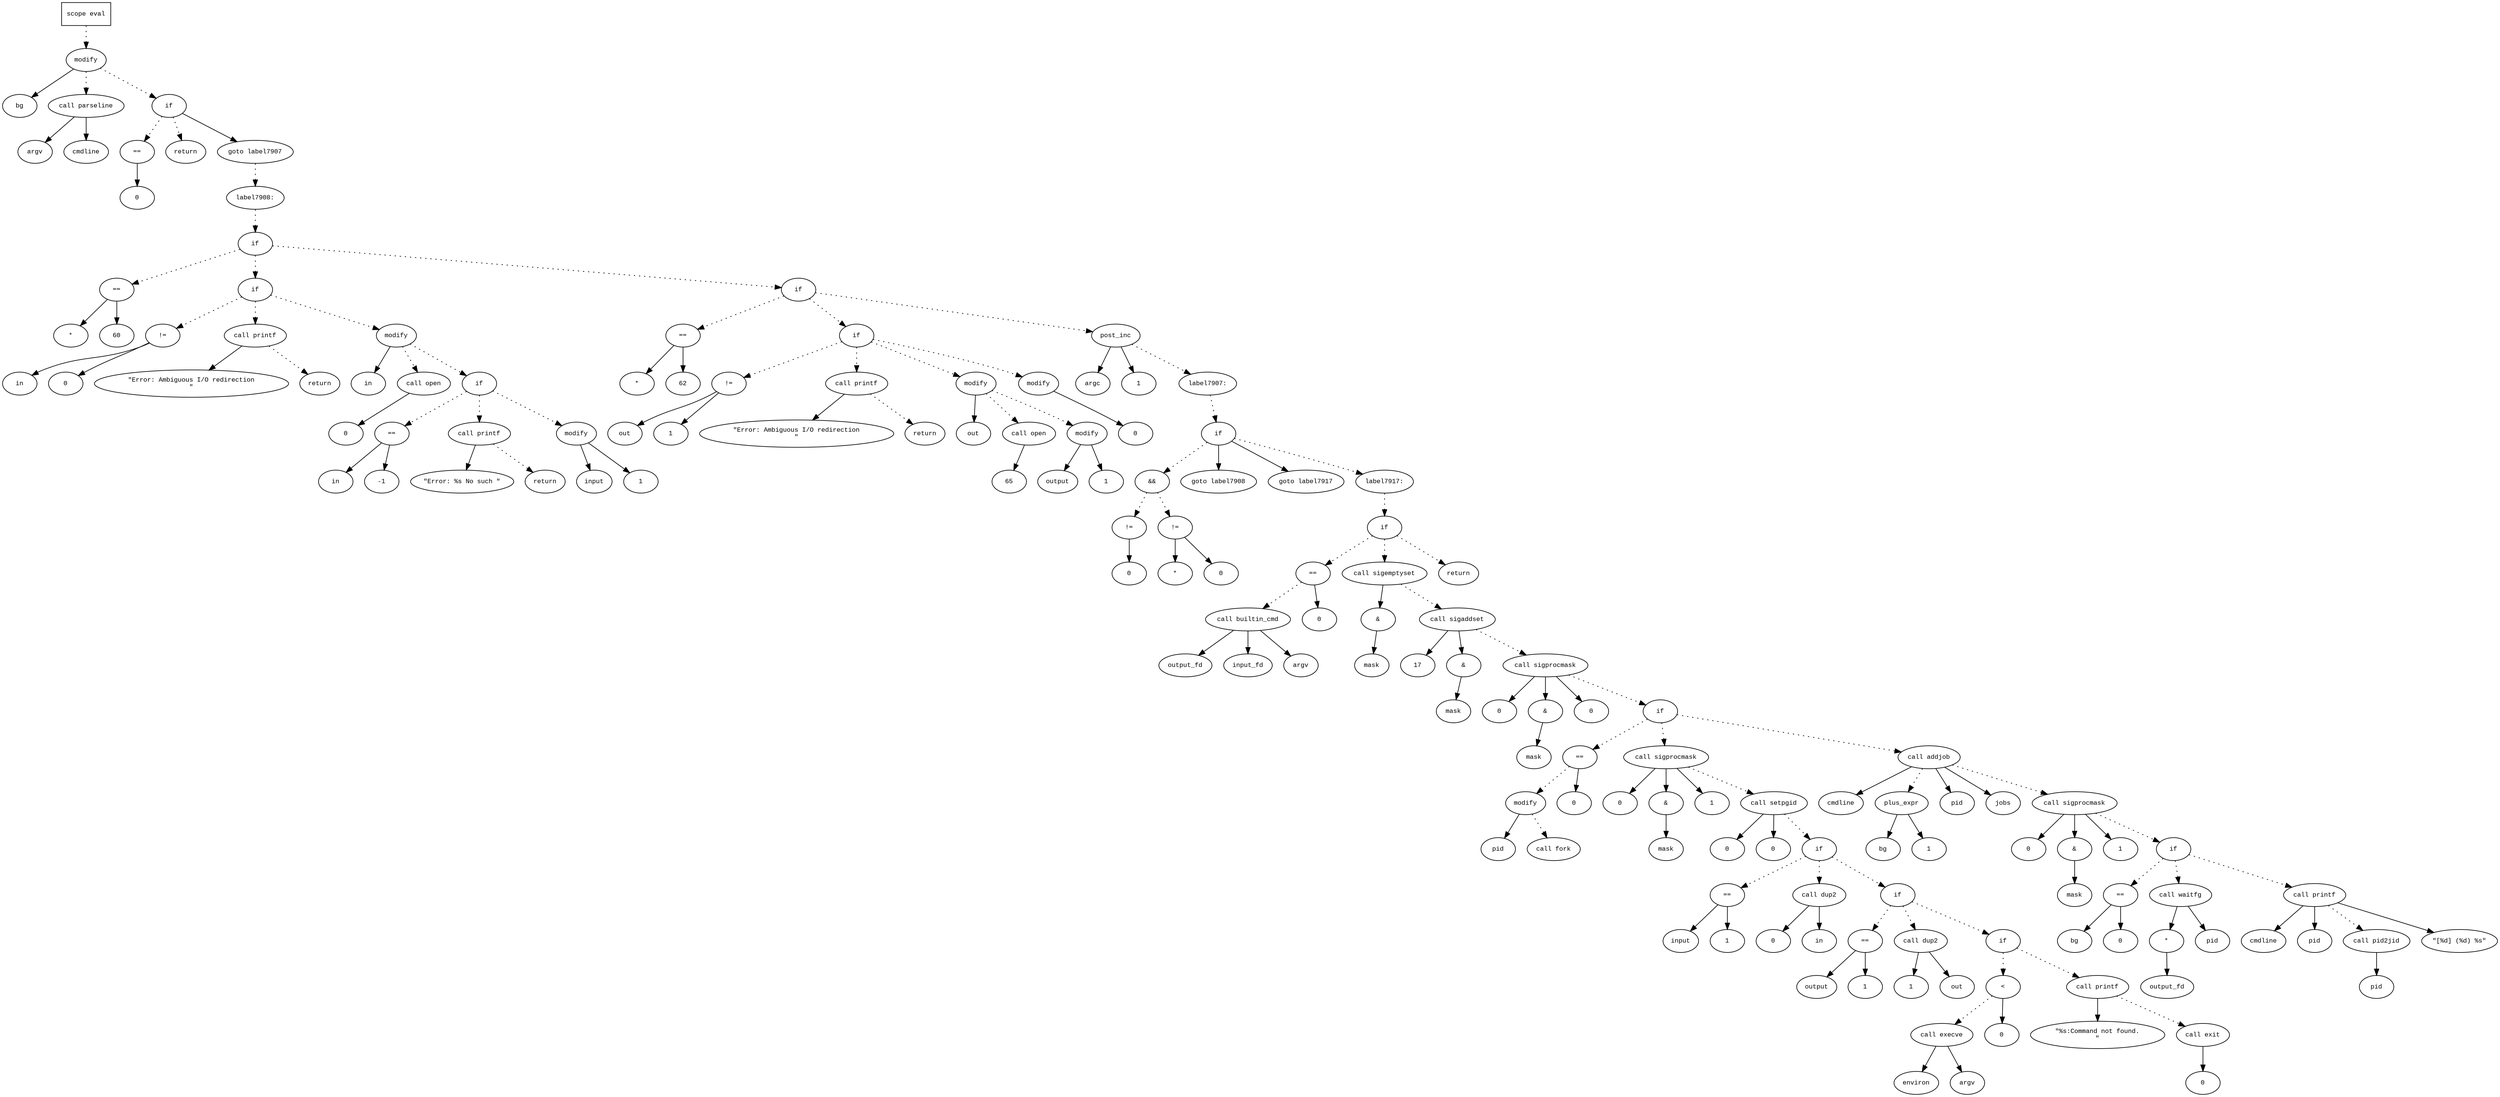 digraph AST {
  graph [fontname="Times New Roman",fontsize=10];
  node  [fontname="Courier New",fontsize=10];
  edge  [fontname="Times New Roman",fontsize=10];

  node1 [label="scope eval",shape=box];
  node2 [label="modify",shape=ellipse];
  node3 [label="bg",shape=ellipse];
  node2 -> node3;
  node4 [label="call parseline",shape=ellipse];
  node5 [label="argv",shape=ellipse];
  node4 -> node5;
  node6 [label="cmdline",shape=ellipse];
  node4 -> node6;
  node2 -> node4 [style=dotted];
  node1 -> node2 [style=dotted];
  node7 [label="if",shape=ellipse];
  node2 -> node7 [style=dotted];
  node8 [label="==",shape=ellipse];
  node9 [label="0",shape=ellipse];
  node8 -> node9;
  node7 -> node8 [style=dotted];
  node10 [label="return",shape=ellipse];
  node7 -> node10 [style=dotted];
  node11 [label="goto label7907",shape=ellipse];
  node7 -> node11;
  node12 [label="label7908:",shape=ellipse];
  node11 -> node12 [style=dotted];
  node13 [label="if",shape=ellipse];
  node12 -> node13 [style=dotted];
  node14 [label="==",shape=ellipse];
  node15 [label="*",shape=ellipse];
  node14 -> node15;
  node16 [label="60",shape=ellipse];
  node14 -> node16;
  node13 -> node14 [style=dotted];
  node17 [label="if",shape=ellipse];
  node13 -> node17 [style=dotted];
  node18 [label="!=",shape=ellipse];
  node19 [label="in",shape=ellipse];
  node18 -> node19;
  node20 [label="0",shape=ellipse];
  node18 -> node20;
  node17 -> node18 [style=dotted];
  node21 [label="call printf",shape=ellipse];
  node22 [label="\"Error: Ambiguous I/O redirection
\"",shape=ellipse];
  node21 -> node22;
  node17 -> node21 [style=dotted];
  node23 [label="return",shape=ellipse];
  node21 -> node23 [style=dotted];
  node24 [label="modify",shape=ellipse];
  node25 [label="in",shape=ellipse];
  node24 -> node25;
  node26 [label="call open",shape=ellipse];
  node27 [label="0",shape=ellipse];
  node26 -> node27;
  node24 -> node26 [style=dotted];
  node17 -> node24 [style=dotted];
  node28 [label="if",shape=ellipse];
  node24 -> node28 [style=dotted];
  node29 [label="==",shape=ellipse];
  node30 [label="in",shape=ellipse];
  node29 -> node30;
  node31 [label="-1",shape=ellipse];
  node29 -> node31;
  node28 -> node29 [style=dotted];
  node32 [label="call printf",shape=ellipse];
  node33 [label="\"Error: %s No such \"",shape=ellipse];
  node32 -> node33;
  node28 -> node32 [style=dotted];
  node34 [label="return",shape=ellipse];
  node32 -> node34 [style=dotted];
  node35 [label="modify",shape=ellipse];
  node36 [label="input",shape=ellipse];
  node35 -> node36;
  node37 [label="1",shape=ellipse];
  node35 -> node37;
  node28 -> node35 [style=dotted];
  node38 [label="if",shape=ellipse];
  node13 -> node38 [style=dotted];
  node39 [label="==",shape=ellipse];
  node40 [label="*",shape=ellipse];
  node39 -> node40;
  node41 [label="62",shape=ellipse];
  node39 -> node41;
  node38 -> node39 [style=dotted];
  node42 [label="if",shape=ellipse];
  node38 -> node42 [style=dotted];
  node43 [label="!=",shape=ellipse];
  node44 [label="out",shape=ellipse];
  node43 -> node44;
  node45 [label="1",shape=ellipse];
  node43 -> node45;
  node42 -> node43 [style=dotted];
  node46 [label="call printf",shape=ellipse];
  node47 [label="\"Error: Ambiguous I/O redirection
\"",shape=ellipse];
  node46 -> node47;
  node42 -> node46 [style=dotted];
  node48 [label="return",shape=ellipse];
  node46 -> node48 [style=dotted];
  node49 [label="modify",shape=ellipse];
  node50 [label="out",shape=ellipse];
  node49 -> node50;
  node51 [label="call open",shape=ellipse];
  node52 [label="65",shape=ellipse];
  node51 -> node52;
  node49 -> node51 [style=dotted];
  node42 -> node49 [style=dotted];
  node53 [label="modify",shape=ellipse];
  node54 [label="output",shape=ellipse];
  node53 -> node54;
  node55 [label="1",shape=ellipse];
  node53 -> node55;
  node49 -> node53 [style=dotted];
  node56 [label="modify",shape=ellipse];
  node57 [label="0",shape=ellipse];
  node56 -> node57;
  node42 -> node56 [style=dotted];
  node58 [label="post_inc",shape=ellipse];
  node59 [label="argc",shape=ellipse];
  node58 -> node59;
  node60 [label="1",shape=ellipse];
  node58 -> node60;
  node38 -> node58 [style=dotted];
  node61 [label="label7907:",shape=ellipse];
  node58 -> node61 [style=dotted];
  node62 [label="if",shape=ellipse];
  node61 -> node62 [style=dotted];
  node63 [label="&&",shape=ellipse];
  node64 [label="!=",shape=ellipse];
  node65 [label="0",shape=ellipse];
  node64 -> node65;
  node63 -> node64 [style=dotted];
  node66 [label="!=",shape=ellipse];
  node67 [label="*",shape=ellipse];
  node66 -> node67;
  node68 [label="0",shape=ellipse];
  node66 -> node68;
  node63 -> node66 [style=dotted];
  node62 -> node63 [style=dotted];
  node69 [label="goto label7908",shape=ellipse];
  node62 -> node69;
  node70 [label="goto label7917",shape=ellipse];
  node62 -> node70;
  node71 [label="label7917:",shape=ellipse];
  node62 -> node71 [style=dotted];
  node72 [label="if",shape=ellipse];
  node71 -> node72 [style=dotted];
  node73 [label="==",shape=ellipse];
  node74 [label="call builtin_cmd",shape=ellipse];
  node75 [label="output_fd",shape=ellipse];
  node74 -> node75;
  node76 [label="input_fd",shape=ellipse];
  node74 -> node76;
  node77 [label="argv",shape=ellipse];
  node74 -> node77;
  node73 -> node74 [style=dotted];
  node78 [label="0",shape=ellipse];
  node73 -> node78;
  node72 -> node73 [style=dotted];
  node79 [label="call sigemptyset",shape=ellipse];
  node80 [label="&",shape=ellipse];
  node79 -> node80;
  node81 [label="mask",shape=ellipse];
  node80 -> node81;
  node72 -> node79 [style=dotted];
  node82 [label="call sigaddset",shape=ellipse];
  node83 [label="17",shape=ellipse];
  node82 -> node83;
  node84 [label="&",shape=ellipse];
  node82 -> node84;
  node85 [label="mask",shape=ellipse];
  node84 -> node85;
  node79 -> node82 [style=dotted];
  node86 [label="call sigprocmask",shape=ellipse];
  node87 [label="0",shape=ellipse];
  node86 -> node87;
  node88 [label="&",shape=ellipse];
  node86 -> node88;
  node89 [label="mask",shape=ellipse];
  node88 -> node89;
  node90 [label="0",shape=ellipse];
  node86 -> node90;
  node82 -> node86 [style=dotted];
  node91 [label="if",shape=ellipse];
  node86 -> node91 [style=dotted];
  node92 [label="==",shape=ellipse];
  node93 [label="modify",shape=ellipse];
  node94 [label="pid",shape=ellipse];
  node93 -> node94;
  node95 [label="call fork",shape=ellipse];
  node93 -> node95 [style=dotted];
  node92 -> node93 [style=dotted];
  node96 [label="0",shape=ellipse];
  node92 -> node96;
  node91 -> node92 [style=dotted];
  node97 [label="call sigprocmask",shape=ellipse];
  node98 [label="0",shape=ellipse];
  node97 -> node98;
  node99 [label="&",shape=ellipse];
  node97 -> node99;
  node100 [label="mask",shape=ellipse];
  node99 -> node100;
  node101 [label="1",shape=ellipse];
  node97 -> node101;
  node91 -> node97 [style=dotted];
  node102 [label="call setpgid",shape=ellipse];
  node103 [label="0",shape=ellipse];
  node102 -> node103;
  node104 [label="0",shape=ellipse];
  node102 -> node104;
  node97 -> node102 [style=dotted];
  node105 [label="if",shape=ellipse];
  node102 -> node105 [style=dotted];
  node106 [label="==",shape=ellipse];
  node107 [label="input",shape=ellipse];
  node106 -> node107;
  node108 [label="1",shape=ellipse];
  node106 -> node108;
  node105 -> node106 [style=dotted];
  node109 [label="call dup2",shape=ellipse];
  node110 [label="0",shape=ellipse];
  node109 -> node110;
  node111 [label="in",shape=ellipse];
  node109 -> node111;
  node105 -> node109 [style=dotted];
  node112 [label="if",shape=ellipse];
  node105 -> node112 [style=dotted];
  node113 [label="==",shape=ellipse];
  node114 [label="output",shape=ellipse];
  node113 -> node114;
  node115 [label="1",shape=ellipse];
  node113 -> node115;
  node112 -> node113 [style=dotted];
  node116 [label="call dup2",shape=ellipse];
  node117 [label="1",shape=ellipse];
  node116 -> node117;
  node118 [label="out",shape=ellipse];
  node116 -> node118;
  node112 -> node116 [style=dotted];
  node119 [label="if",shape=ellipse];
  node112 -> node119 [style=dotted];
  node120 [label="<",shape=ellipse];
  node121 [label="call execve",shape=ellipse];
  node122 [label="environ",shape=ellipse];
  node121 -> node122;
  node123 [label="argv",shape=ellipse];
  node121 -> node123;
  node120 -> node121 [style=dotted];
  node124 [label="0",shape=ellipse];
  node120 -> node124;
  node119 -> node120 [style=dotted];
  node125 [label="call printf",shape=ellipse];
  node126 [label="\"%s:Command not found.
\"",shape=ellipse];
  node125 -> node126;
  node119 -> node125 [style=dotted];
  node127 [label="call exit",shape=ellipse];
  node128 [label="0",shape=ellipse];
  node127 -> node128;
  node125 -> node127 [style=dotted];
  node129 [label="call addjob",shape=ellipse];
  node130 [label="cmdline",shape=ellipse];
  node129 -> node130;
  node131 [label="plus_expr",shape=ellipse];
  node132 [label="bg",shape=ellipse];
  node131 -> node132;
  node133 [label="1",shape=ellipse];
  node131 -> node133;
  node129 -> node131 [style=dotted];
  node134 [label="pid",shape=ellipse];
  node129 -> node134;
  node135 [label="jobs",shape=ellipse];
  node129 -> node135;
  node91 -> node129 [style=dotted];
  node136 [label="call sigprocmask",shape=ellipse];
  node137 [label="0",shape=ellipse];
  node136 -> node137;
  node138 [label="&",shape=ellipse];
  node136 -> node138;
  node139 [label="mask",shape=ellipse];
  node138 -> node139;
  node140 [label="1",shape=ellipse];
  node136 -> node140;
  node129 -> node136 [style=dotted];
  node141 [label="if",shape=ellipse];
  node136 -> node141 [style=dotted];
  node142 [label="==",shape=ellipse];
  node143 [label="bg",shape=ellipse];
  node142 -> node143;
  node144 [label="0",shape=ellipse];
  node142 -> node144;
  node141 -> node142 [style=dotted];
  node145 [label="call waitfg",shape=ellipse];
  node146 [label="*",shape=ellipse];
  node147 [label="output_fd",shape=ellipse];
  node146 -> node147;
  node145 -> node146;
  node148 [label="pid",shape=ellipse];
  node145 -> node148;
  node141 -> node145 [style=dotted];
  node149 [label="call printf",shape=ellipse];
  node150 [label="cmdline",shape=ellipse];
  node149 -> node150;
  node151 [label="pid",shape=ellipse];
  node149 -> node151;
  node152 [label="call pid2jid",shape=ellipse];
  node153 [label="pid",shape=ellipse];
  node152 -> node153;
  node149 -> node152 [style=dotted];
  node154 [label="\"[%d] (%d) %s\"",shape=ellipse];
  node149 -> node154;
  node141 -> node149 [style=dotted];
  node155 [label="return",shape=ellipse];
  node72 -> node155 [style=dotted];
} 
